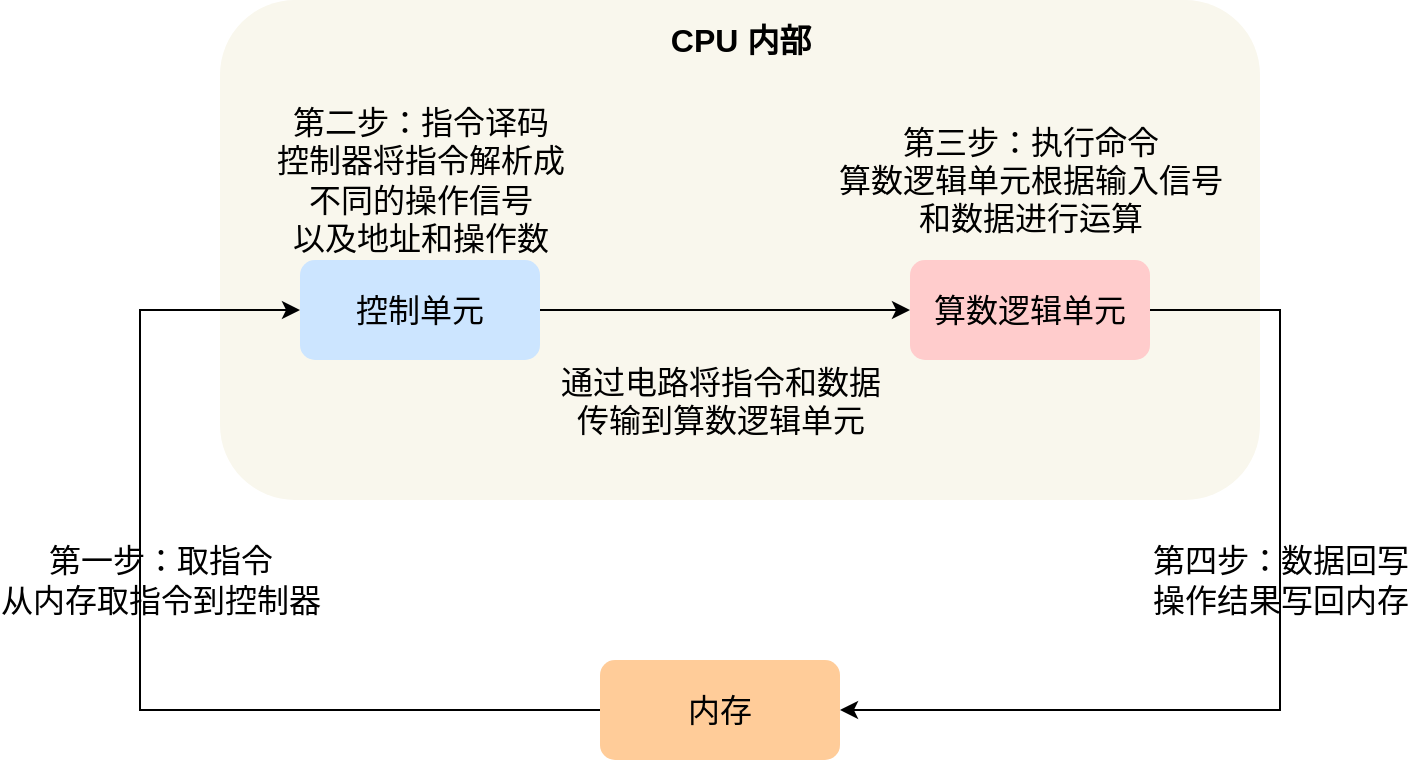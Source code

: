 <mxfile version="13.7.7" type="github">
  <diagram id="3I7zmlLuJXXGao9bfmXs" name="Page-1">
    <mxGraphModel dx="1422" dy="762" grid="1" gridSize="10" guides="1" tooltips="1" connect="1" arrows="1" fold="1" page="1" pageScale="1" pageWidth="827" pageHeight="1169" math="0" shadow="0">
      <root>
        <mxCell id="0" />
        <mxCell id="1" parent="0" />
        <mxCell id="Vnk3tOur3JN30AuFHE3v-15" value="" style="rounded=1;whiteSpace=wrap;html=1;sketch=0;fillColor=#f9f7ed;fontSize=16;strokeColor=none;" vertex="1" parent="1">
          <mxGeometry x="230" y="160" width="520" height="250" as="geometry" />
        </mxCell>
        <mxCell id="Vnk3tOur3JN30AuFHE3v-6" value="&#xa;&#xa;&lt;span style=&quot;color: rgb(0, 0, 0); font-family: helvetica; font-size: 16px; font-style: normal; font-weight: 400; letter-spacing: normal; text-align: center; text-indent: 0px; text-transform: none; word-spacing: 0px; display: inline; float: none;&quot;&gt;第一步：取指令&lt;/span&gt;&lt;br style=&quot;color: rgb(0, 0, 0); font-family: helvetica; font-size: 16px; font-style: normal; font-weight: 400; letter-spacing: normal; text-align: center; text-indent: 0px; text-transform: none; word-spacing: 0px;&quot;&gt;&lt;span style=&quot;color: rgb(0, 0, 0); font-family: helvetica; font-size: 16px; font-style: normal; font-weight: 400; letter-spacing: normal; text-align: center; text-indent: 0px; text-transform: none; word-spacing: 0px; display: inline; float: none;&quot;&gt;从内存取指令到控制器&lt;/span&gt;&#xa;&#xa;" style="edgeStyle=orthogonalEdgeStyle;rounded=0;orthogonalLoop=1;jettySize=auto;html=1;entryX=0;entryY=0.5;entryDx=0;entryDy=0;exitX=0;exitY=0.5;exitDx=0;exitDy=0;fontSize=16;labelBackgroundColor=none;" edge="1" parent="1" source="Vnk3tOur3JN30AuFHE3v-2" target="Vnk3tOur3JN30AuFHE3v-3">
          <mxGeometry x="-0.137" y="-65" relative="1" as="geometry">
            <Array as="points">
              <mxPoint x="190" y="515" />
              <mxPoint x="190" y="315" />
            </Array>
            <mxPoint as="offset" />
          </mxGeometry>
        </mxCell>
        <mxCell id="Vnk3tOur3JN30AuFHE3v-2" value="内存" style="rounded=1;whiteSpace=wrap;html=1;fontSize=16;fillColor=#ffcc99;strokeColor=none;" vertex="1" parent="1">
          <mxGeometry x="420" y="490" width="120" height="50" as="geometry" />
        </mxCell>
        <mxCell id="Vnk3tOur3JN30AuFHE3v-5" style="edgeStyle=orthogonalEdgeStyle;rounded=0;orthogonalLoop=1;jettySize=auto;html=1;entryX=0;entryY=0.5;entryDx=0;entryDy=0;fontSize=16;" edge="1" parent="1" source="Vnk3tOur3JN30AuFHE3v-3" target="Vnk3tOur3JN30AuFHE3v-4">
          <mxGeometry relative="1" as="geometry" />
        </mxCell>
        <mxCell id="Vnk3tOur3JN30AuFHE3v-3" value="控制单元" style="rounded=1;whiteSpace=wrap;html=1;fontSize=16;fillColor=#cce5ff;strokeColor=none;sketch=0;" vertex="1" parent="1">
          <mxGeometry x="270" y="290" width="120" height="50" as="geometry" />
        </mxCell>
        <mxCell id="Vnk3tOur3JN30AuFHE3v-7" value="&#xa;&#xa;&lt;span style=&quot;color: rgb(0, 0, 0); font-family: helvetica; font-size: 16px; font-style: normal; font-weight: 400; letter-spacing: normal; text-align: center; text-indent: 0px; text-transform: none; word-spacing: 0px; display: inline; float: none;&quot;&gt;第四步：数据回写&lt;/span&gt;&lt;br style=&quot;color: rgb(0, 0, 0); font-family: helvetica; font-size: 16px; font-style: normal; font-weight: 400; letter-spacing: normal; text-align: center; text-indent: 0px; text-transform: none; word-spacing: 0px;&quot;&gt;&lt;span style=&quot;color: rgb(0, 0, 0); font-family: helvetica; font-size: 16px; font-style: normal; font-weight: 400; letter-spacing: normal; text-align: center; text-indent: 0px; text-transform: none; word-spacing: 0px; display: inline; float: none;&quot;&gt;操作结果写回内存&lt;/span&gt;&#xa;&#xa;" style="edgeStyle=orthogonalEdgeStyle;rounded=0;orthogonalLoop=1;jettySize=auto;html=1;entryX=1;entryY=0.5;entryDx=0;entryDy=0;exitX=1;exitY=0.5;exitDx=0;exitDy=0;fontSize=16;labelBackgroundColor=none;" edge="1" parent="1" source="Vnk3tOur3JN30AuFHE3v-4" target="Vnk3tOur3JN30AuFHE3v-2">
          <mxGeometry x="-0.175" relative="1" as="geometry">
            <Array as="points">
              <mxPoint x="760" y="315" />
              <mxPoint x="760" y="515" />
            </Array>
            <mxPoint as="offset" />
          </mxGeometry>
        </mxCell>
        <mxCell id="Vnk3tOur3JN30AuFHE3v-4" value="算数逻辑单元" style="rounded=1;whiteSpace=wrap;html=1;fontSize=16;fillColor=#ffcccc;strokeColor=none;" vertex="1" parent="1">
          <mxGeometry x="575" y="290" width="120" height="50" as="geometry" />
        </mxCell>
        <mxCell id="Vnk3tOur3JN30AuFHE3v-9" value="第二步：指令译码&lt;br style=&quot;font-size: 16px&quot;&gt;控制器将指令解析成&lt;br&gt;不同的操作信号&lt;br&gt;以及地址和操作数" style="text;html=1;align=center;verticalAlign=middle;resizable=0;points=[];autosize=1;fontSize=16;" vertex="1" parent="1">
          <mxGeometry x="250" y="210" width="160" height="80" as="geometry" />
        </mxCell>
        <mxCell id="Vnk3tOur3JN30AuFHE3v-10" value="第三步：执行命令&lt;br style=&quot;font-size: 16px;&quot;&gt;&lt;span style=&quot;font-size: 16px;&quot;&gt;算数逻辑单元根据输入信号&lt;br style=&quot;font-size: 16px;&quot;&gt;和数据进行运算&lt;/span&gt;" style="text;html=1;align=center;verticalAlign=middle;resizable=0;points=[];autosize=1;fontSize=16;" vertex="1" parent="1">
          <mxGeometry x="530" y="220" width="210" height="60" as="geometry" />
        </mxCell>
        <mxCell id="Vnk3tOur3JN30AuFHE3v-11" value="通过电路将指令和数据&lt;br style=&quot;font-size: 16px;&quot;&gt;传输到&lt;span style=&quot;font-size: 16px;&quot;&gt;算数逻辑单元&lt;/span&gt;&lt;br style=&quot;font-size: 16px;&quot;&gt;&amp;nbsp;" style="text;html=1;align=center;verticalAlign=middle;resizable=0;points=[];autosize=1;fontSize=16;" vertex="1" parent="1">
          <mxGeometry x="390" y="340" width="180" height="60" as="geometry" />
        </mxCell>
        <mxCell id="Vnk3tOur3JN30AuFHE3v-16" value="CPU 内部" style="text;html=1;align=center;verticalAlign=middle;resizable=0;points=[];autosize=1;fontSize=16;fontStyle=1" vertex="1" parent="1">
          <mxGeometry x="445" y="170" width="90" height="20" as="geometry" />
        </mxCell>
      </root>
    </mxGraphModel>
  </diagram>
</mxfile>
